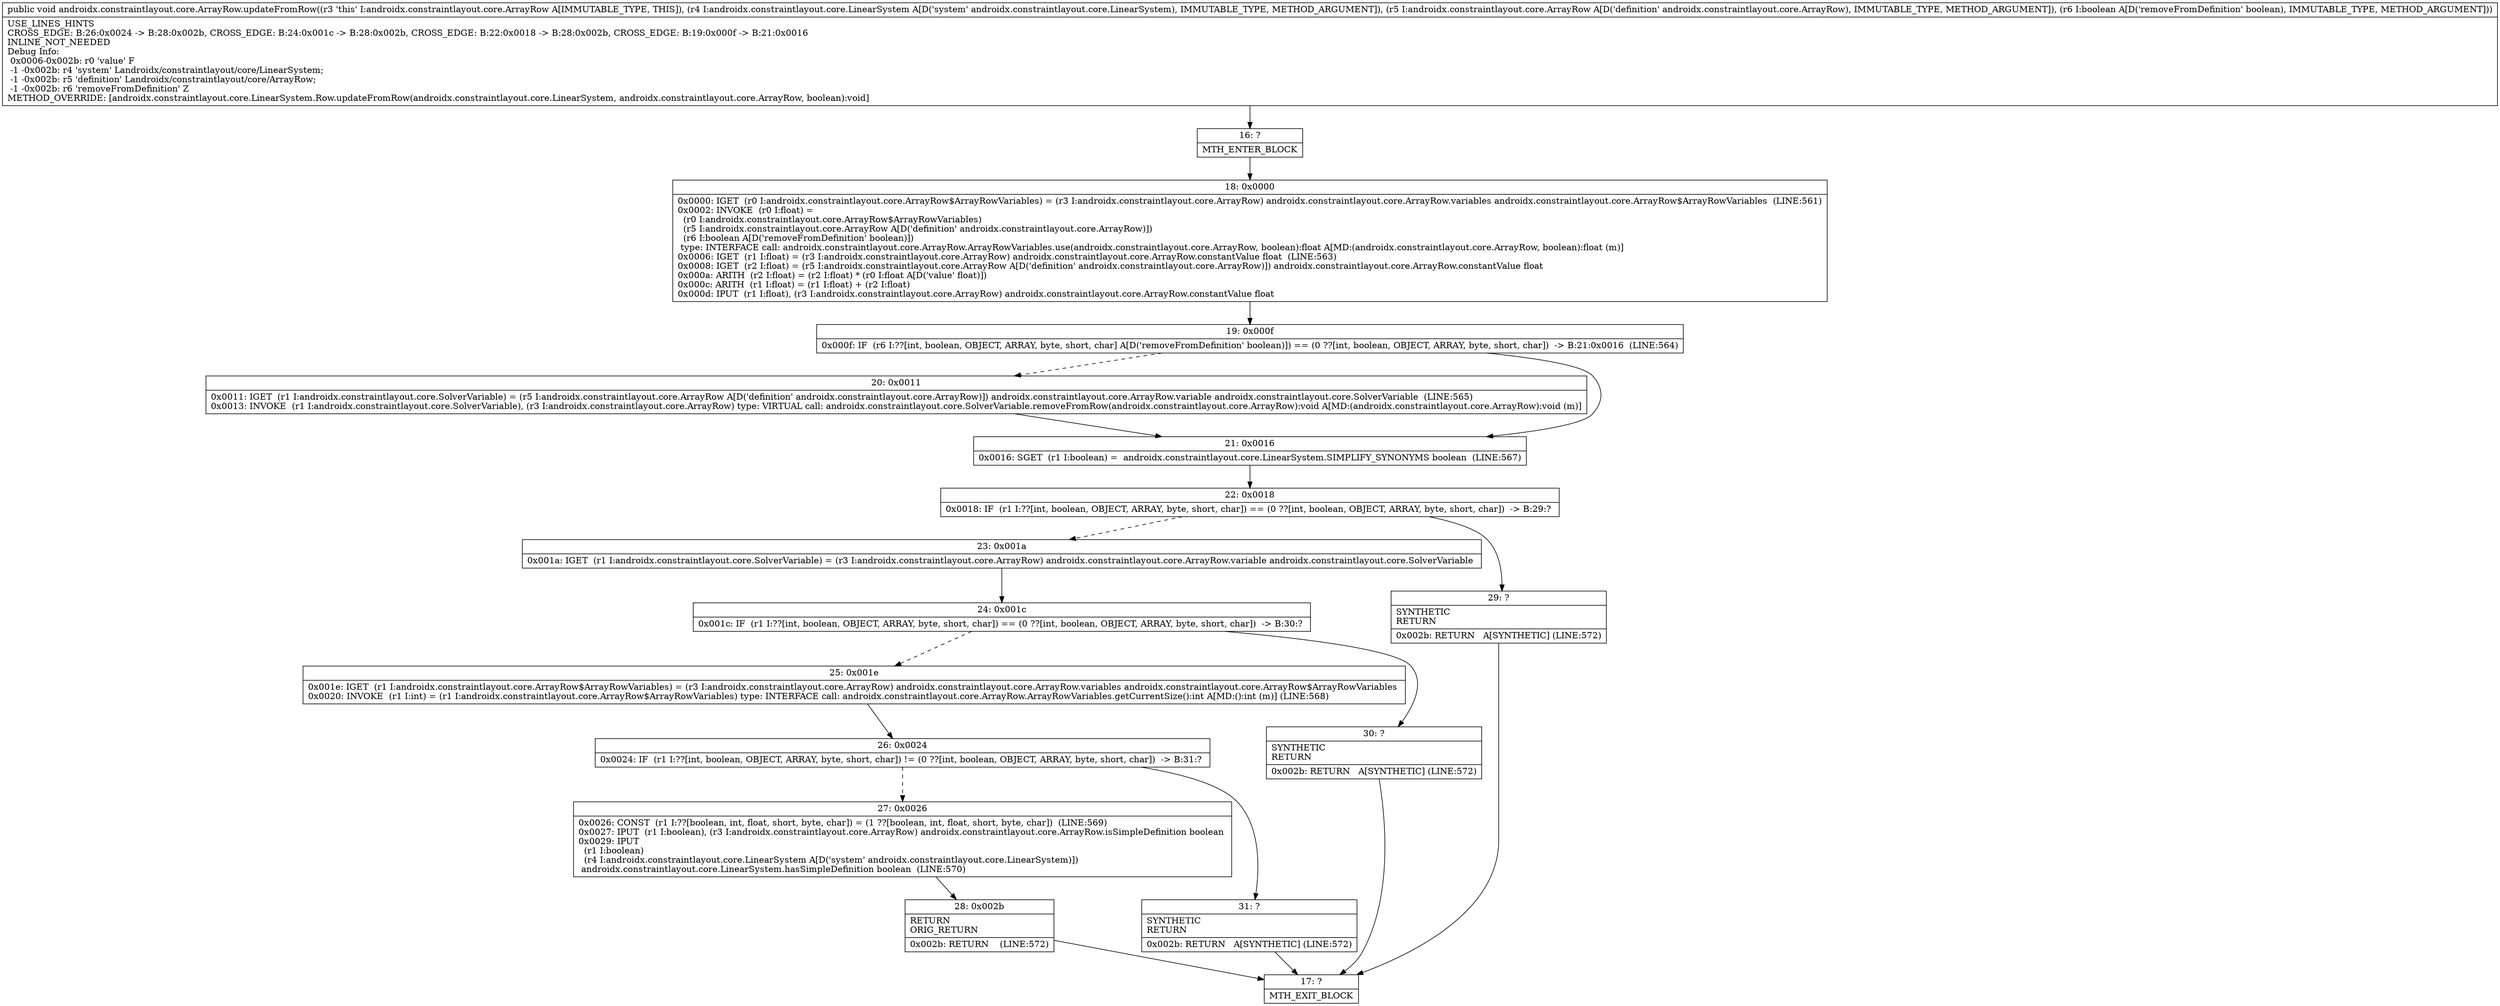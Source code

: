 digraph "CFG forandroidx.constraintlayout.core.ArrayRow.updateFromRow(Landroidx\/constraintlayout\/core\/LinearSystem;Landroidx\/constraintlayout\/core\/ArrayRow;Z)V" {
Node_16 [shape=record,label="{16\:\ ?|MTH_ENTER_BLOCK\l}"];
Node_18 [shape=record,label="{18\:\ 0x0000|0x0000: IGET  (r0 I:androidx.constraintlayout.core.ArrayRow$ArrayRowVariables) = (r3 I:androidx.constraintlayout.core.ArrayRow) androidx.constraintlayout.core.ArrayRow.variables androidx.constraintlayout.core.ArrayRow$ArrayRowVariables  (LINE:561)\l0x0002: INVOKE  (r0 I:float) = \l  (r0 I:androidx.constraintlayout.core.ArrayRow$ArrayRowVariables)\l  (r5 I:androidx.constraintlayout.core.ArrayRow A[D('definition' androidx.constraintlayout.core.ArrayRow)])\l  (r6 I:boolean A[D('removeFromDefinition' boolean)])\l type: INTERFACE call: androidx.constraintlayout.core.ArrayRow.ArrayRowVariables.use(androidx.constraintlayout.core.ArrayRow, boolean):float A[MD:(androidx.constraintlayout.core.ArrayRow, boolean):float (m)]\l0x0006: IGET  (r1 I:float) = (r3 I:androidx.constraintlayout.core.ArrayRow) androidx.constraintlayout.core.ArrayRow.constantValue float  (LINE:563)\l0x0008: IGET  (r2 I:float) = (r5 I:androidx.constraintlayout.core.ArrayRow A[D('definition' androidx.constraintlayout.core.ArrayRow)]) androidx.constraintlayout.core.ArrayRow.constantValue float \l0x000a: ARITH  (r2 I:float) = (r2 I:float) * (r0 I:float A[D('value' float)]) \l0x000c: ARITH  (r1 I:float) = (r1 I:float) + (r2 I:float) \l0x000d: IPUT  (r1 I:float), (r3 I:androidx.constraintlayout.core.ArrayRow) androidx.constraintlayout.core.ArrayRow.constantValue float \l}"];
Node_19 [shape=record,label="{19\:\ 0x000f|0x000f: IF  (r6 I:??[int, boolean, OBJECT, ARRAY, byte, short, char] A[D('removeFromDefinition' boolean)]) == (0 ??[int, boolean, OBJECT, ARRAY, byte, short, char])  \-\> B:21:0x0016  (LINE:564)\l}"];
Node_20 [shape=record,label="{20\:\ 0x0011|0x0011: IGET  (r1 I:androidx.constraintlayout.core.SolverVariable) = (r5 I:androidx.constraintlayout.core.ArrayRow A[D('definition' androidx.constraintlayout.core.ArrayRow)]) androidx.constraintlayout.core.ArrayRow.variable androidx.constraintlayout.core.SolverVariable  (LINE:565)\l0x0013: INVOKE  (r1 I:androidx.constraintlayout.core.SolverVariable), (r3 I:androidx.constraintlayout.core.ArrayRow) type: VIRTUAL call: androidx.constraintlayout.core.SolverVariable.removeFromRow(androidx.constraintlayout.core.ArrayRow):void A[MD:(androidx.constraintlayout.core.ArrayRow):void (m)]\l}"];
Node_21 [shape=record,label="{21\:\ 0x0016|0x0016: SGET  (r1 I:boolean) =  androidx.constraintlayout.core.LinearSystem.SIMPLIFY_SYNONYMS boolean  (LINE:567)\l}"];
Node_22 [shape=record,label="{22\:\ 0x0018|0x0018: IF  (r1 I:??[int, boolean, OBJECT, ARRAY, byte, short, char]) == (0 ??[int, boolean, OBJECT, ARRAY, byte, short, char])  \-\> B:29:? \l}"];
Node_23 [shape=record,label="{23\:\ 0x001a|0x001a: IGET  (r1 I:androidx.constraintlayout.core.SolverVariable) = (r3 I:androidx.constraintlayout.core.ArrayRow) androidx.constraintlayout.core.ArrayRow.variable androidx.constraintlayout.core.SolverVariable \l}"];
Node_24 [shape=record,label="{24\:\ 0x001c|0x001c: IF  (r1 I:??[int, boolean, OBJECT, ARRAY, byte, short, char]) == (0 ??[int, boolean, OBJECT, ARRAY, byte, short, char])  \-\> B:30:? \l}"];
Node_25 [shape=record,label="{25\:\ 0x001e|0x001e: IGET  (r1 I:androidx.constraintlayout.core.ArrayRow$ArrayRowVariables) = (r3 I:androidx.constraintlayout.core.ArrayRow) androidx.constraintlayout.core.ArrayRow.variables androidx.constraintlayout.core.ArrayRow$ArrayRowVariables \l0x0020: INVOKE  (r1 I:int) = (r1 I:androidx.constraintlayout.core.ArrayRow$ArrayRowVariables) type: INTERFACE call: androidx.constraintlayout.core.ArrayRow.ArrayRowVariables.getCurrentSize():int A[MD:():int (m)] (LINE:568)\l}"];
Node_26 [shape=record,label="{26\:\ 0x0024|0x0024: IF  (r1 I:??[int, boolean, OBJECT, ARRAY, byte, short, char]) != (0 ??[int, boolean, OBJECT, ARRAY, byte, short, char])  \-\> B:31:? \l}"];
Node_27 [shape=record,label="{27\:\ 0x0026|0x0026: CONST  (r1 I:??[boolean, int, float, short, byte, char]) = (1 ??[boolean, int, float, short, byte, char])  (LINE:569)\l0x0027: IPUT  (r1 I:boolean), (r3 I:androidx.constraintlayout.core.ArrayRow) androidx.constraintlayout.core.ArrayRow.isSimpleDefinition boolean \l0x0029: IPUT  \l  (r1 I:boolean)\l  (r4 I:androidx.constraintlayout.core.LinearSystem A[D('system' androidx.constraintlayout.core.LinearSystem)])\l androidx.constraintlayout.core.LinearSystem.hasSimpleDefinition boolean  (LINE:570)\l}"];
Node_28 [shape=record,label="{28\:\ 0x002b|RETURN\lORIG_RETURN\l|0x002b: RETURN    (LINE:572)\l}"];
Node_17 [shape=record,label="{17\:\ ?|MTH_EXIT_BLOCK\l}"];
Node_31 [shape=record,label="{31\:\ ?|SYNTHETIC\lRETURN\l|0x002b: RETURN   A[SYNTHETIC] (LINE:572)\l}"];
Node_30 [shape=record,label="{30\:\ ?|SYNTHETIC\lRETURN\l|0x002b: RETURN   A[SYNTHETIC] (LINE:572)\l}"];
Node_29 [shape=record,label="{29\:\ ?|SYNTHETIC\lRETURN\l|0x002b: RETURN   A[SYNTHETIC] (LINE:572)\l}"];
MethodNode[shape=record,label="{public void androidx.constraintlayout.core.ArrayRow.updateFromRow((r3 'this' I:androidx.constraintlayout.core.ArrayRow A[IMMUTABLE_TYPE, THIS]), (r4 I:androidx.constraintlayout.core.LinearSystem A[D('system' androidx.constraintlayout.core.LinearSystem), IMMUTABLE_TYPE, METHOD_ARGUMENT]), (r5 I:androidx.constraintlayout.core.ArrayRow A[D('definition' androidx.constraintlayout.core.ArrayRow), IMMUTABLE_TYPE, METHOD_ARGUMENT]), (r6 I:boolean A[D('removeFromDefinition' boolean), IMMUTABLE_TYPE, METHOD_ARGUMENT]))  | USE_LINES_HINTS\lCROSS_EDGE: B:26:0x0024 \-\> B:28:0x002b, CROSS_EDGE: B:24:0x001c \-\> B:28:0x002b, CROSS_EDGE: B:22:0x0018 \-\> B:28:0x002b, CROSS_EDGE: B:19:0x000f \-\> B:21:0x0016\lINLINE_NOT_NEEDED\lDebug Info:\l  0x0006\-0x002b: r0 'value' F\l  \-1 \-0x002b: r4 'system' Landroidx\/constraintlayout\/core\/LinearSystem;\l  \-1 \-0x002b: r5 'definition' Landroidx\/constraintlayout\/core\/ArrayRow;\l  \-1 \-0x002b: r6 'removeFromDefinition' Z\lMETHOD_OVERRIDE: [androidx.constraintlayout.core.LinearSystem.Row.updateFromRow(androidx.constraintlayout.core.LinearSystem, androidx.constraintlayout.core.ArrayRow, boolean):void]\l}"];
MethodNode -> Node_16;Node_16 -> Node_18;
Node_18 -> Node_19;
Node_19 -> Node_20[style=dashed];
Node_19 -> Node_21;
Node_20 -> Node_21;
Node_21 -> Node_22;
Node_22 -> Node_23[style=dashed];
Node_22 -> Node_29;
Node_23 -> Node_24;
Node_24 -> Node_25[style=dashed];
Node_24 -> Node_30;
Node_25 -> Node_26;
Node_26 -> Node_27[style=dashed];
Node_26 -> Node_31;
Node_27 -> Node_28;
Node_28 -> Node_17;
Node_31 -> Node_17;
Node_30 -> Node_17;
Node_29 -> Node_17;
}

